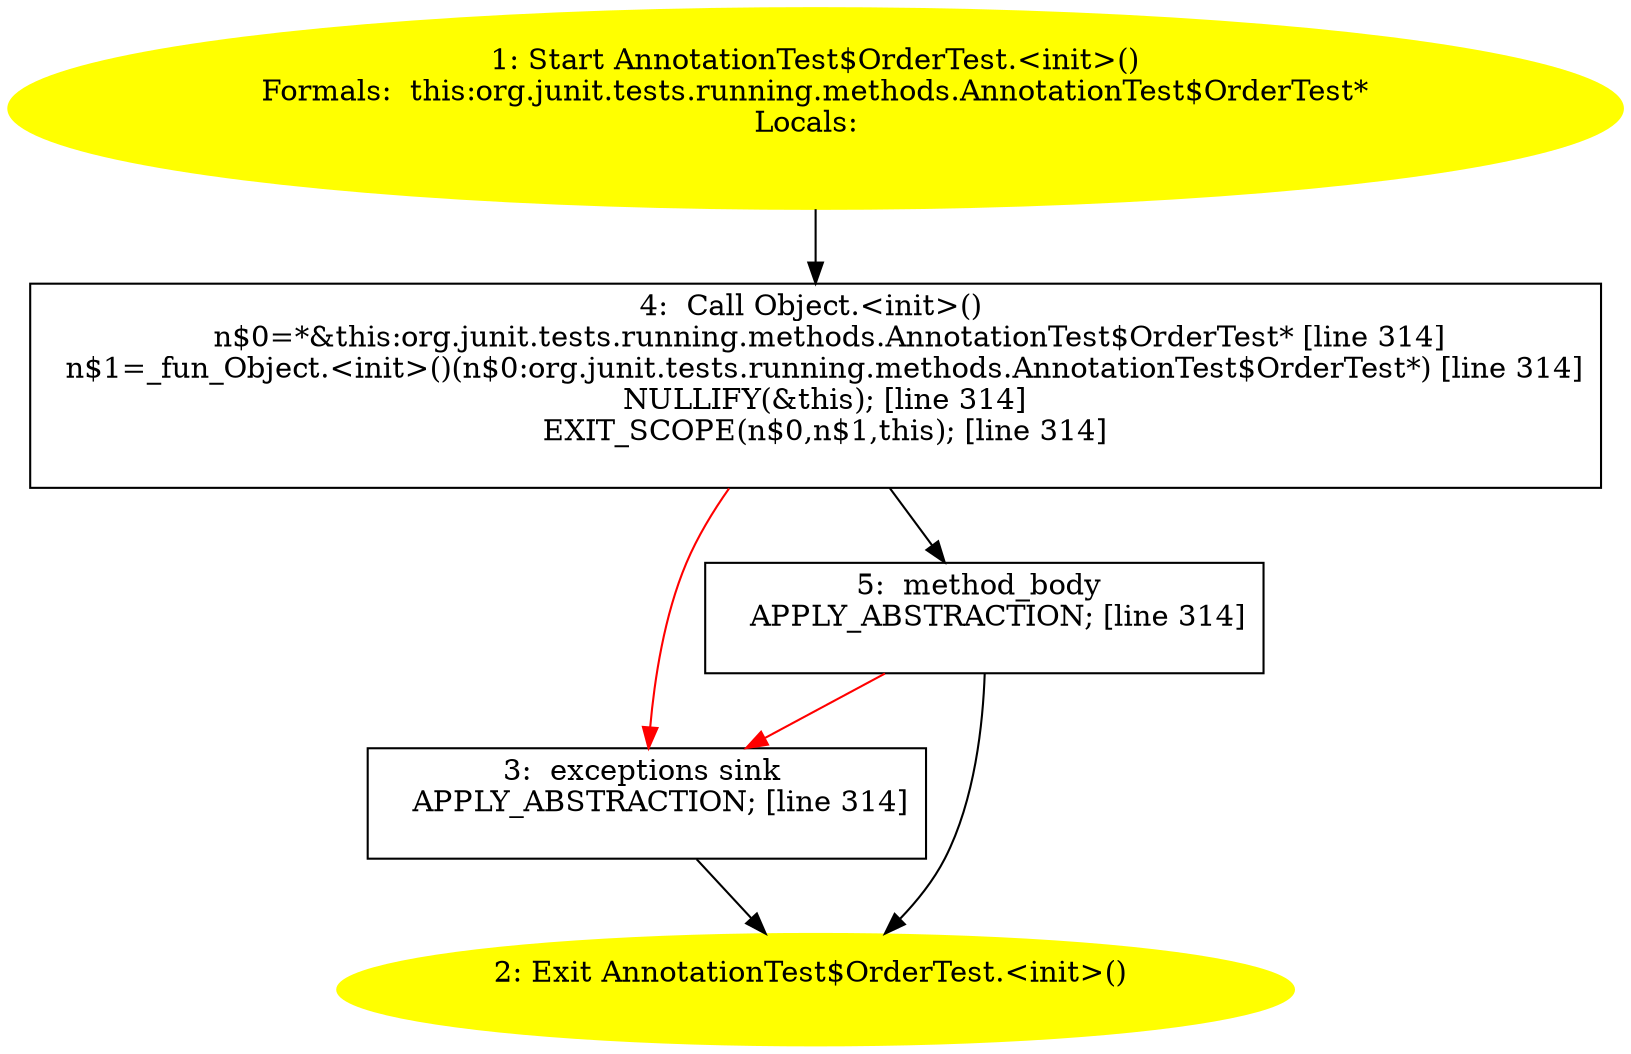 /* @generated */
digraph cfg {
"org.junit.tests.running.methods.AnnotationTest$OrderTest.<init>().929f9cc6d61bdbc130e6e7930c562721_1" [label="1: Start AnnotationTest$OrderTest.<init>()\nFormals:  this:org.junit.tests.running.methods.AnnotationTest$OrderTest*\nLocals:  \n  " color=yellow style=filled]
	

	 "org.junit.tests.running.methods.AnnotationTest$OrderTest.<init>().929f9cc6d61bdbc130e6e7930c562721_1" -> "org.junit.tests.running.methods.AnnotationTest$OrderTest.<init>().929f9cc6d61bdbc130e6e7930c562721_4" ;
"org.junit.tests.running.methods.AnnotationTest$OrderTest.<init>().929f9cc6d61bdbc130e6e7930c562721_2" [label="2: Exit AnnotationTest$OrderTest.<init>() \n  " color=yellow style=filled]
	

"org.junit.tests.running.methods.AnnotationTest$OrderTest.<init>().929f9cc6d61bdbc130e6e7930c562721_3" [label="3:  exceptions sink \n   APPLY_ABSTRACTION; [line 314]\n " shape="box"]
	

	 "org.junit.tests.running.methods.AnnotationTest$OrderTest.<init>().929f9cc6d61bdbc130e6e7930c562721_3" -> "org.junit.tests.running.methods.AnnotationTest$OrderTest.<init>().929f9cc6d61bdbc130e6e7930c562721_2" ;
"org.junit.tests.running.methods.AnnotationTest$OrderTest.<init>().929f9cc6d61bdbc130e6e7930c562721_4" [label="4:  Call Object.<init>() \n   n$0=*&this:org.junit.tests.running.methods.AnnotationTest$OrderTest* [line 314]\n  n$1=_fun_Object.<init>()(n$0:org.junit.tests.running.methods.AnnotationTest$OrderTest*) [line 314]\n  NULLIFY(&this); [line 314]\n  EXIT_SCOPE(n$0,n$1,this); [line 314]\n " shape="box"]
	

	 "org.junit.tests.running.methods.AnnotationTest$OrderTest.<init>().929f9cc6d61bdbc130e6e7930c562721_4" -> "org.junit.tests.running.methods.AnnotationTest$OrderTest.<init>().929f9cc6d61bdbc130e6e7930c562721_5" ;
	 "org.junit.tests.running.methods.AnnotationTest$OrderTest.<init>().929f9cc6d61bdbc130e6e7930c562721_4" -> "org.junit.tests.running.methods.AnnotationTest$OrderTest.<init>().929f9cc6d61bdbc130e6e7930c562721_3" [color="red" ];
"org.junit.tests.running.methods.AnnotationTest$OrderTest.<init>().929f9cc6d61bdbc130e6e7930c562721_5" [label="5:  method_body \n   APPLY_ABSTRACTION; [line 314]\n " shape="box"]
	

	 "org.junit.tests.running.methods.AnnotationTest$OrderTest.<init>().929f9cc6d61bdbc130e6e7930c562721_5" -> "org.junit.tests.running.methods.AnnotationTest$OrderTest.<init>().929f9cc6d61bdbc130e6e7930c562721_2" ;
	 "org.junit.tests.running.methods.AnnotationTest$OrderTest.<init>().929f9cc6d61bdbc130e6e7930c562721_5" -> "org.junit.tests.running.methods.AnnotationTest$OrderTest.<init>().929f9cc6d61bdbc130e6e7930c562721_3" [color="red" ];
}
